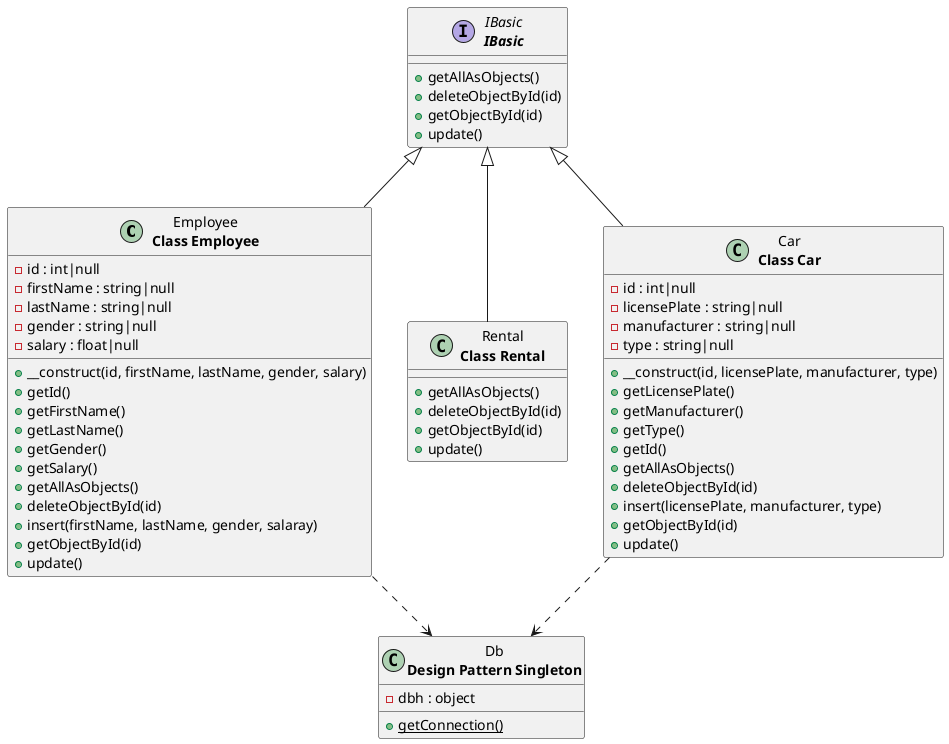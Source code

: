 @startuml
  class "Employee\n<b>Class Employee</b>" as Employee {
    -id : int|null
    -firstName : string|null
    -lastName : string|null
    -gender : string|null
    -salary : float|null
    +__construct(id, firstName, lastName, gender, salary)
    +getId()
    +getFirstName()
    +getLastName()
    +getGender()
    +getSalary()
    +getAllAsObjects()
    +deleteObjectById(id)
    +insert(firstName, lastName, gender, salaray)
    +getObjectById(id)
    +update()
  }
  class "Rental\n<b>Class Rental</b>" as Rental {
    +getAllAsObjects()
    +deleteObjectById(id)
    +getObjectById(id)
    +update()
  }
  interface "IBasic\n<b>IBasic</b>" as IBasic {
    +getAllAsObjects()
    +deleteObjectById(id)
    +getObjectById(id)
    +update()
  }
  class "Db\n<b>Design Pattern Singleton</b>" as Db {
    -dbh : object
    {static} +getConnection()
  }
  class "Car\n<b>Class Car</b>" as Car {
    -id : int|null
    -licensePlate : string|null
    -manufacturer : string|null
    -type : string|null
    +__construct(id, licensePlate, manufacturer, type)
    +getLicensePlate()
    +getManufacturer()
    +getType()
    +getId()
    +getAllAsObjects()
    +deleteObjectById(id)
    +insert(licensePlate, manufacturer, type)
    +getObjectById(id)
    +update()
  }
  Car ..> Db
  Employee ..> Db
  IBasic <|-- Car
  IBasic <|-- Employee
  IBasic <|-- Rental
@enduml

